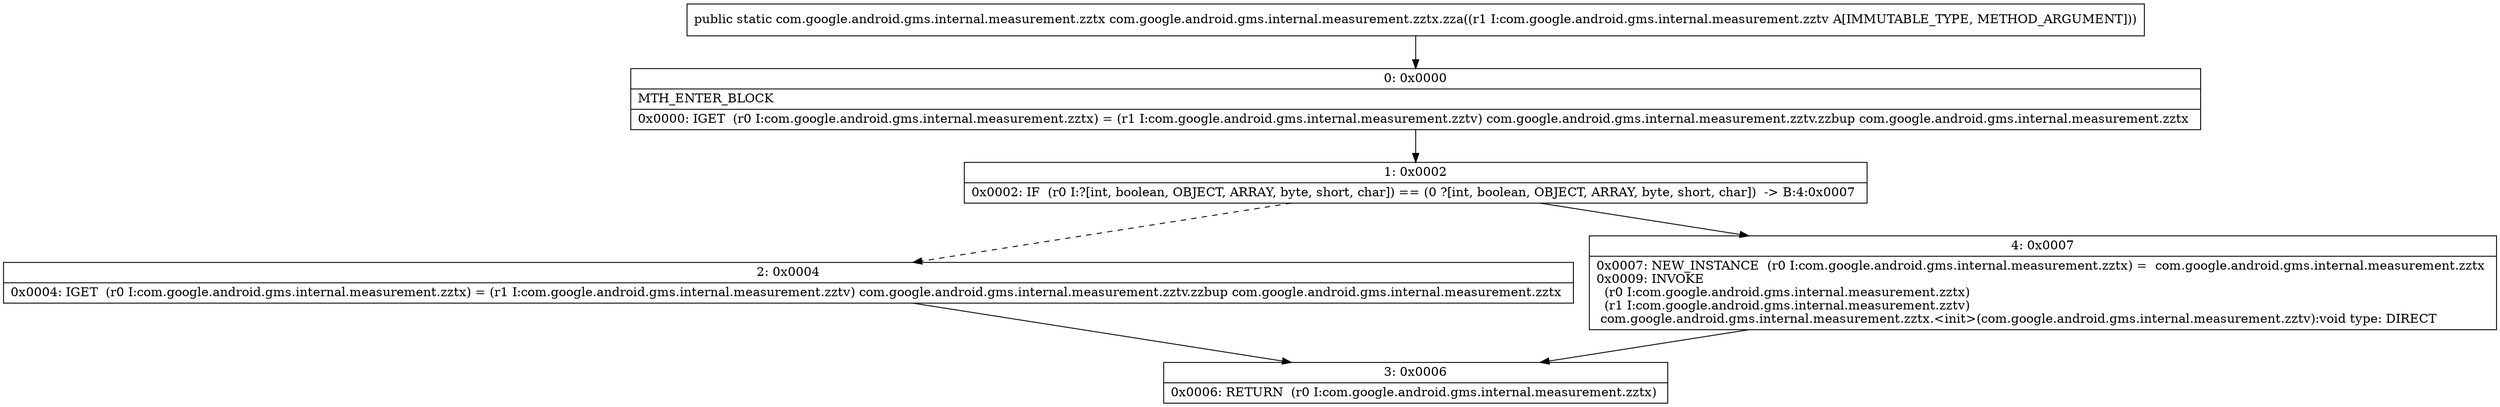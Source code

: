 digraph "CFG forcom.google.android.gms.internal.measurement.zztx.zza(Lcom\/google\/android\/gms\/internal\/measurement\/zztv;)Lcom\/google\/android\/gms\/internal\/measurement\/zztx;" {
Node_0 [shape=record,label="{0\:\ 0x0000|MTH_ENTER_BLOCK\l|0x0000: IGET  (r0 I:com.google.android.gms.internal.measurement.zztx) = (r1 I:com.google.android.gms.internal.measurement.zztv) com.google.android.gms.internal.measurement.zztv.zzbup com.google.android.gms.internal.measurement.zztx \l}"];
Node_1 [shape=record,label="{1\:\ 0x0002|0x0002: IF  (r0 I:?[int, boolean, OBJECT, ARRAY, byte, short, char]) == (0 ?[int, boolean, OBJECT, ARRAY, byte, short, char])  \-\> B:4:0x0007 \l}"];
Node_2 [shape=record,label="{2\:\ 0x0004|0x0004: IGET  (r0 I:com.google.android.gms.internal.measurement.zztx) = (r1 I:com.google.android.gms.internal.measurement.zztv) com.google.android.gms.internal.measurement.zztv.zzbup com.google.android.gms.internal.measurement.zztx \l}"];
Node_3 [shape=record,label="{3\:\ 0x0006|0x0006: RETURN  (r0 I:com.google.android.gms.internal.measurement.zztx) \l}"];
Node_4 [shape=record,label="{4\:\ 0x0007|0x0007: NEW_INSTANCE  (r0 I:com.google.android.gms.internal.measurement.zztx) =  com.google.android.gms.internal.measurement.zztx \l0x0009: INVOKE  \l  (r0 I:com.google.android.gms.internal.measurement.zztx)\l  (r1 I:com.google.android.gms.internal.measurement.zztv)\l com.google.android.gms.internal.measurement.zztx.\<init\>(com.google.android.gms.internal.measurement.zztv):void type: DIRECT \l}"];
MethodNode[shape=record,label="{public static com.google.android.gms.internal.measurement.zztx com.google.android.gms.internal.measurement.zztx.zza((r1 I:com.google.android.gms.internal.measurement.zztv A[IMMUTABLE_TYPE, METHOD_ARGUMENT])) }"];
MethodNode -> Node_0;
Node_0 -> Node_1;
Node_1 -> Node_2[style=dashed];
Node_1 -> Node_4;
Node_2 -> Node_3;
Node_4 -> Node_3;
}

